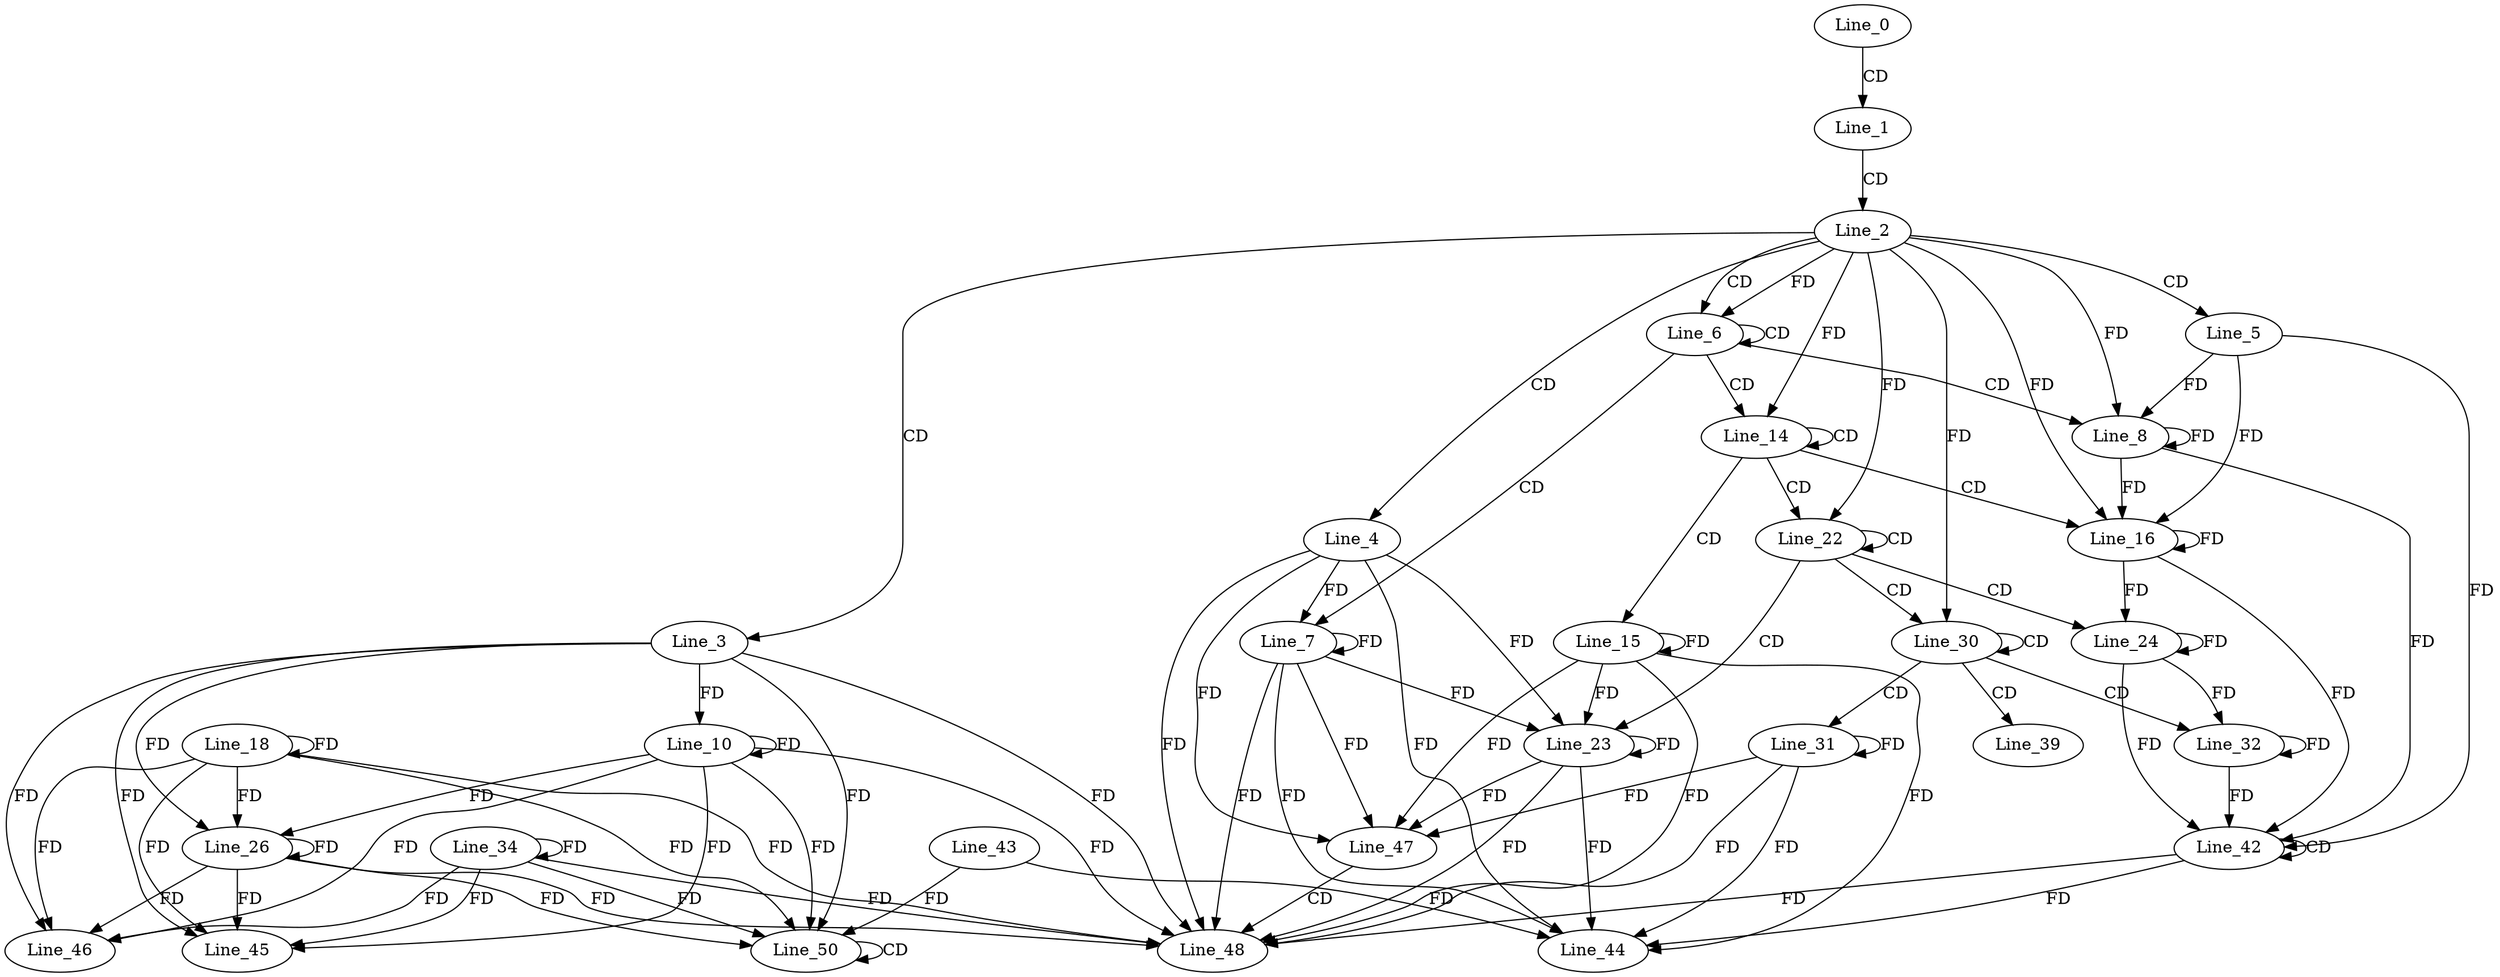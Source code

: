 digraph G {
  Line_0;
  Line_1;
  Line_2;
  Line_3;
  Line_4;
  Line_5;
  Line_6;
  Line_6;
  Line_7;
  Line_8;
  Line_8;
  Line_10;
  Line_10;
  Line_14;
  Line_14;
  Line_15;
  Line_16;
  Line_16;
  Line_18;
  Line_18;
  Line_22;
  Line_22;
  Line_23;
  Line_24;
  Line_24;
  Line_26;
  Line_26;
  Line_30;
  Line_30;
  Line_31;
  Line_32;
  Line_32;
  Line_34;
  Line_34;
  Line_39;
  Line_42;
  Line_42;
  Line_42;
  Line_44;
  Line_43;
  Line_45;
  Line_46;
  Line_47;
  Line_48;
  Line_50;
  Line_50;
  Line_50;
  Line_0 -> Line_1 [ label="CD" ];
  Line_1 -> Line_2 [ label="CD" ];
  Line_2 -> Line_3 [ label="CD" ];
  Line_2 -> Line_4 [ label="CD" ];
  Line_2 -> Line_5 [ label="CD" ];
  Line_2 -> Line_6 [ label="CD" ];
  Line_6 -> Line_6 [ label="CD" ];
  Line_2 -> Line_6 [ label="FD" ];
  Line_6 -> Line_7 [ label="CD" ];
  Line_4 -> Line_7 [ label="FD" ];
  Line_7 -> Line_7 [ label="FD" ];
  Line_6 -> Line_8 [ label="CD" ];
  Line_5 -> Line_8 [ label="FD" ];
  Line_8 -> Line_8 [ label="FD" ];
  Line_2 -> Line_8 [ label="FD" ];
  Line_3 -> Line_10 [ label="FD" ];
  Line_10 -> Line_10 [ label="FD" ];
  Line_6 -> Line_14 [ label="CD" ];
  Line_14 -> Line_14 [ label="CD" ];
  Line_2 -> Line_14 [ label="FD" ];
  Line_14 -> Line_15 [ label="CD" ];
  Line_15 -> Line_15 [ label="FD" ];
  Line_14 -> Line_16 [ label="CD" ];
  Line_5 -> Line_16 [ label="FD" ];
  Line_8 -> Line_16 [ label="FD" ];
  Line_16 -> Line_16 [ label="FD" ];
  Line_2 -> Line_16 [ label="FD" ];
  Line_18 -> Line_18 [ label="FD" ];
  Line_14 -> Line_22 [ label="CD" ];
  Line_22 -> Line_22 [ label="CD" ];
  Line_2 -> Line_22 [ label="FD" ];
  Line_22 -> Line_23 [ label="CD" ];
  Line_4 -> Line_23 [ label="FD" ];
  Line_7 -> Line_23 [ label="FD" ];
  Line_15 -> Line_23 [ label="FD" ];
  Line_23 -> Line_23 [ label="FD" ];
  Line_22 -> Line_24 [ label="CD" ];
  Line_16 -> Line_24 [ label="FD" ];
  Line_24 -> Line_24 [ label="FD" ];
  Line_3 -> Line_26 [ label="FD" ];
  Line_10 -> Line_26 [ label="FD" ];
  Line_18 -> Line_26 [ label="FD" ];
  Line_26 -> Line_26 [ label="FD" ];
  Line_22 -> Line_30 [ label="CD" ];
  Line_30 -> Line_30 [ label="CD" ];
  Line_2 -> Line_30 [ label="FD" ];
  Line_30 -> Line_31 [ label="CD" ];
  Line_31 -> Line_31 [ label="FD" ];
  Line_30 -> Line_32 [ label="CD" ];
  Line_24 -> Line_32 [ label="FD" ];
  Line_32 -> Line_32 [ label="FD" ];
  Line_34 -> Line_34 [ label="FD" ];
  Line_30 -> Line_39 [ label="CD" ];
  Line_42 -> Line_42 [ label="CD" ];
  Line_5 -> Line_42 [ label="FD" ];
  Line_8 -> Line_42 [ label="FD" ];
  Line_16 -> Line_42 [ label="FD" ];
  Line_24 -> Line_42 [ label="FD" ];
  Line_32 -> Line_42 [ label="FD" ];
  Line_42 -> Line_44 [ label="FD" ];
  Line_43 -> Line_44 [ label="FD" ];
  Line_4 -> Line_44 [ label="FD" ];
  Line_7 -> Line_44 [ label="FD" ];
  Line_15 -> Line_44 [ label="FD" ];
  Line_23 -> Line_44 [ label="FD" ];
  Line_31 -> Line_44 [ label="FD" ];
  Line_3 -> Line_45 [ label="FD" ];
  Line_10 -> Line_45 [ label="FD" ];
  Line_18 -> Line_45 [ label="FD" ];
  Line_26 -> Line_45 [ label="FD" ];
  Line_34 -> Line_45 [ label="FD" ];
  Line_3 -> Line_46 [ label="FD" ];
  Line_10 -> Line_46 [ label="FD" ];
  Line_18 -> Line_46 [ label="FD" ];
  Line_26 -> Line_46 [ label="FD" ];
  Line_34 -> Line_46 [ label="FD" ];
  Line_4 -> Line_47 [ label="FD" ];
  Line_7 -> Line_47 [ label="FD" ];
  Line_15 -> Line_47 [ label="FD" ];
  Line_23 -> Line_47 [ label="FD" ];
  Line_31 -> Line_47 [ label="FD" ];
  Line_47 -> Line_48 [ label="CD" ];
  Line_3 -> Line_48 [ label="FD" ];
  Line_10 -> Line_48 [ label="FD" ];
  Line_18 -> Line_48 [ label="FD" ];
  Line_26 -> Line_48 [ label="FD" ];
  Line_34 -> Line_48 [ label="FD" ];
  Line_42 -> Line_48 [ label="FD" ];
  Line_4 -> Line_48 [ label="FD" ];
  Line_7 -> Line_48 [ label="FD" ];
  Line_15 -> Line_48 [ label="FD" ];
  Line_23 -> Line_48 [ label="FD" ];
  Line_31 -> Line_48 [ label="FD" ];
  Line_50 -> Line_50 [ label="CD" ];
  Line_43 -> Line_50 [ label="FD" ];
  Line_3 -> Line_50 [ label="FD" ];
  Line_10 -> Line_50 [ label="FD" ];
  Line_18 -> Line_50 [ label="FD" ];
  Line_26 -> Line_50 [ label="FD" ];
  Line_34 -> Line_50 [ label="FD" ];
}
